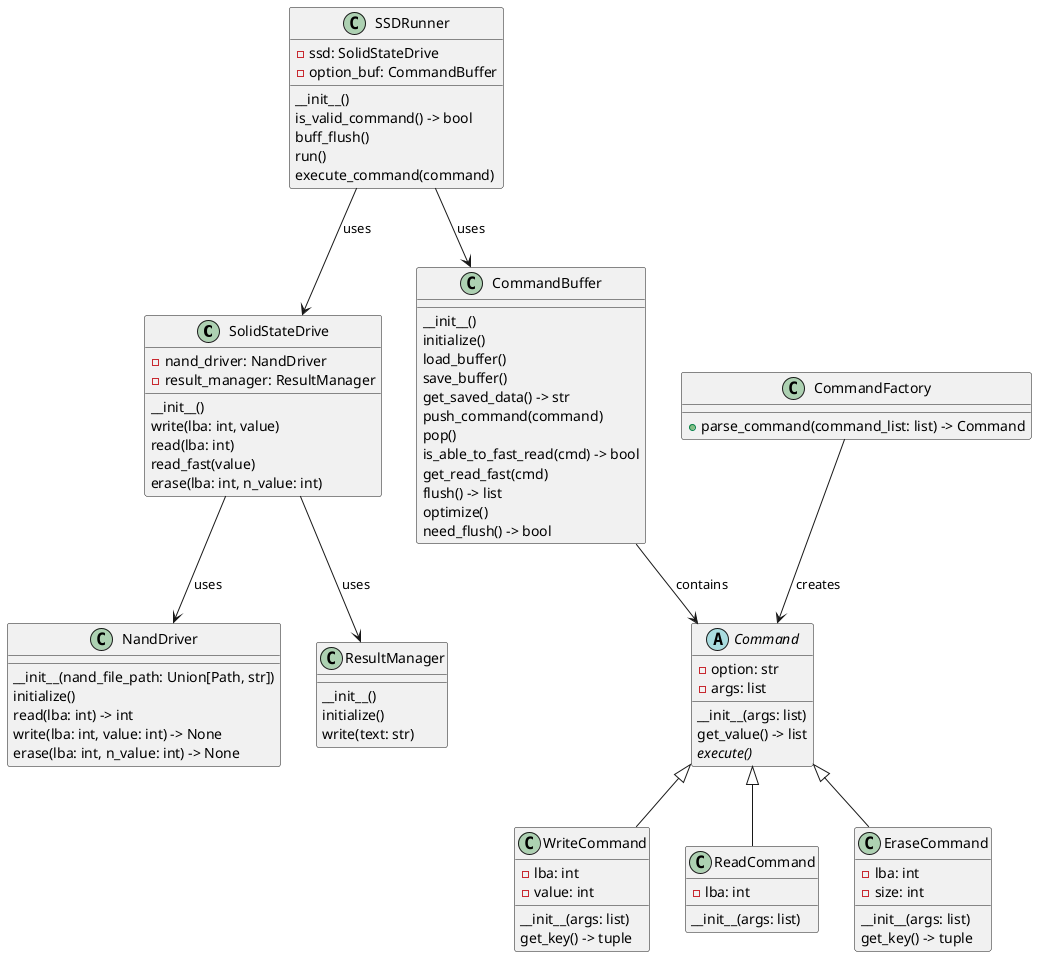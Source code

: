 @startuml
' SSD 모듈 클래스 다이어그램

class SolidStateDrive {
    - nand_driver: NandDriver
    - result_manager: ResultManager
    __init__()
    write(lba: int, value)
    read(lba: int)
    read_fast(value)
    erase(lba: int, n_value: int)
}

class NandDriver {
    __init__(nand_file_path: Union[Path, str])
    initialize()
    read(lba: int) -> int
    write(lba: int, value: int) -> None
    erase(lba: int, n_value: int) -> None
}

class ResultManager {
    __init__()
    initialize()
    write(text: str)
}

class CommandBuffer {
    __init__()
    initialize()
    load_buffer()
    save_buffer()
    get_saved_data() -> str
    push_command(command)
    pop()
    is_able_to_fast_read(cmd) -> bool
    get_read_fast(cmd)
    flush() -> list
    optimize()
    need_flush() -> bool
}

class CommandFactory {
    +parse_command(command_list: list) -> Command
}

abstract class Command {
    - option: str
    - args: list
    __init__(args: list)
    get_value() -> list
    {abstract} execute()
}

class WriteCommand extends Command {
    - lba: int
    - value: int
    __init__(args: list)
    get_key() -> tuple
}

class ReadCommand extends Command {
    - lba: int
    __init__(args: list)
}

class EraseCommand extends Command {
    - lba: int
    - size: int
    __init__(args: list)
    get_key() -> tuple
}

class SSDRunner {
    - ssd: SolidStateDrive
    - option_buf: CommandBuffer
    __init__()
    is_valid_command() -> bool
    buff_flush()
    run()
    execute_command(command)
}

SolidStateDrive --> NandDriver : uses
SolidStateDrive --> ResultManager : uses
SSDRunner --> SolidStateDrive : uses
SSDRunner --> CommandBuffer : uses
CommandBuffer --> Command : contains
CommandFactory --> Command : creates
@enduml
